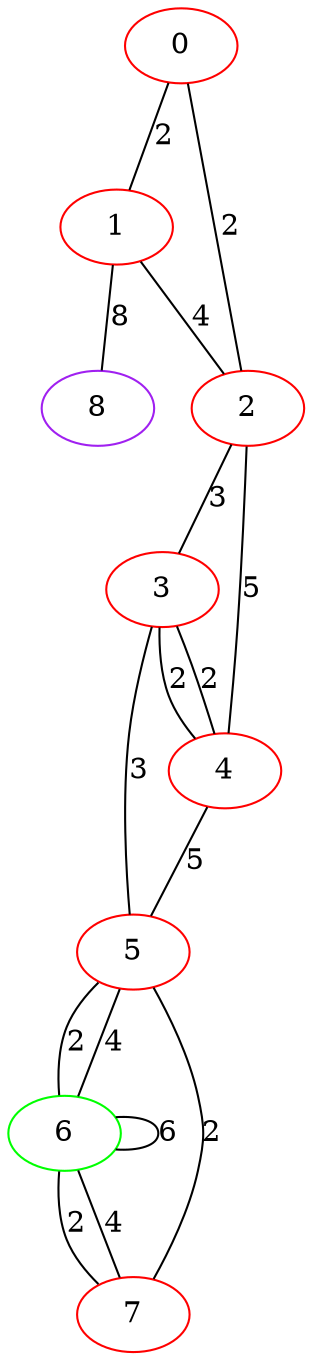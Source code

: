 graph "" {
0 [color=red, weight=1];
1 [color=red, weight=1];
2 [color=red, weight=1];
3 [color=red, weight=1];
4 [color=red, weight=1];
5 [color=red, weight=1];
6 [color=green, weight=2];
7 [color=red, weight=1];
8 [color=purple, weight=4];
0 -- 1  [key=0, label=2];
0 -- 2  [key=0, label=2];
1 -- 8  [key=0, label=8];
1 -- 2  [key=0, label=4];
2 -- 3  [key=0, label=3];
2 -- 4  [key=0, label=5];
3 -- 4  [key=0, label=2];
3 -- 4  [key=1, label=2];
3 -- 5  [key=0, label=3];
4 -- 5  [key=0, label=5];
5 -- 6  [key=0, label=2];
5 -- 6  [key=1, label=4];
5 -- 7  [key=0, label=2];
6 -- 6  [key=0, label=6];
6 -- 7  [key=0, label=4];
6 -- 7  [key=1, label=2];
}
